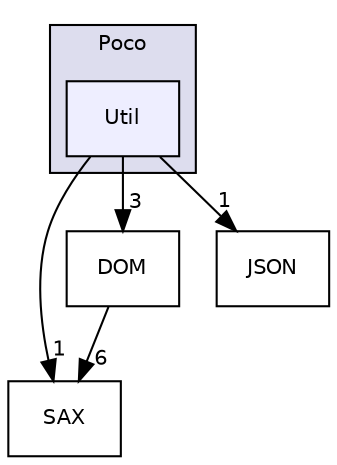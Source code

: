 digraph "Poco/Util" {
  compound=true
  node [ fontsize="10", fontname="Helvetica"];
  edge [ labelfontsize="10", labelfontname="Helvetica"];
  subgraph clusterdir_81ff493427341218f455ba9892fb114f {
    graph [ bgcolor="#ddddee", pencolor="black", label="Poco" fontname="Helvetica", fontsize="10", URL="dir_81ff493427341218f455ba9892fb114f.html"]
  dir_9220bd1471f1ca0d432973812de743b6 [shape=box, label="Util", style="filled", fillcolor="#eeeeff", pencolor="black", URL="dir_9220bd1471f1ca0d432973812de743b6.html"];
  }
  dir_1b9fdd1f1ccbbdaab3783241fd36e792 [shape=box label="SAX" URL="dir_1b9fdd1f1ccbbdaab3783241fd36e792.html"];
  dir_23aa49d78a297eee83e658471bf95b75 [shape=box label="DOM" URL="dir_23aa49d78a297eee83e658471bf95b75.html"];
  dir_15b3721993b2dc58a88c4834ffaaa1ee [shape=box label="JSON" URL="dir_15b3721993b2dc58a88c4834ffaaa1ee.html"];
  dir_23aa49d78a297eee83e658471bf95b75->dir_1b9fdd1f1ccbbdaab3783241fd36e792 [headlabel="6", labeldistance=1.5 headhref="dir_000016_000021.html"];
  dir_9220bd1471f1ca0d432973812de743b6->dir_1b9fdd1f1ccbbdaab3783241fd36e792 [headlabel="1", labeldistance=1.5 headhref="dir_000029_000021.html"];
  dir_9220bd1471f1ca0d432973812de743b6->dir_23aa49d78a297eee83e658471bf95b75 [headlabel="3", labeldistance=1.5 headhref="dir_000029_000016.html"];
  dir_9220bd1471f1ca0d432973812de743b6->dir_15b3721993b2dc58a88c4834ffaaa1ee [headlabel="1", labeldistance=1.5 headhref="dir_000029_000015.html"];
}
